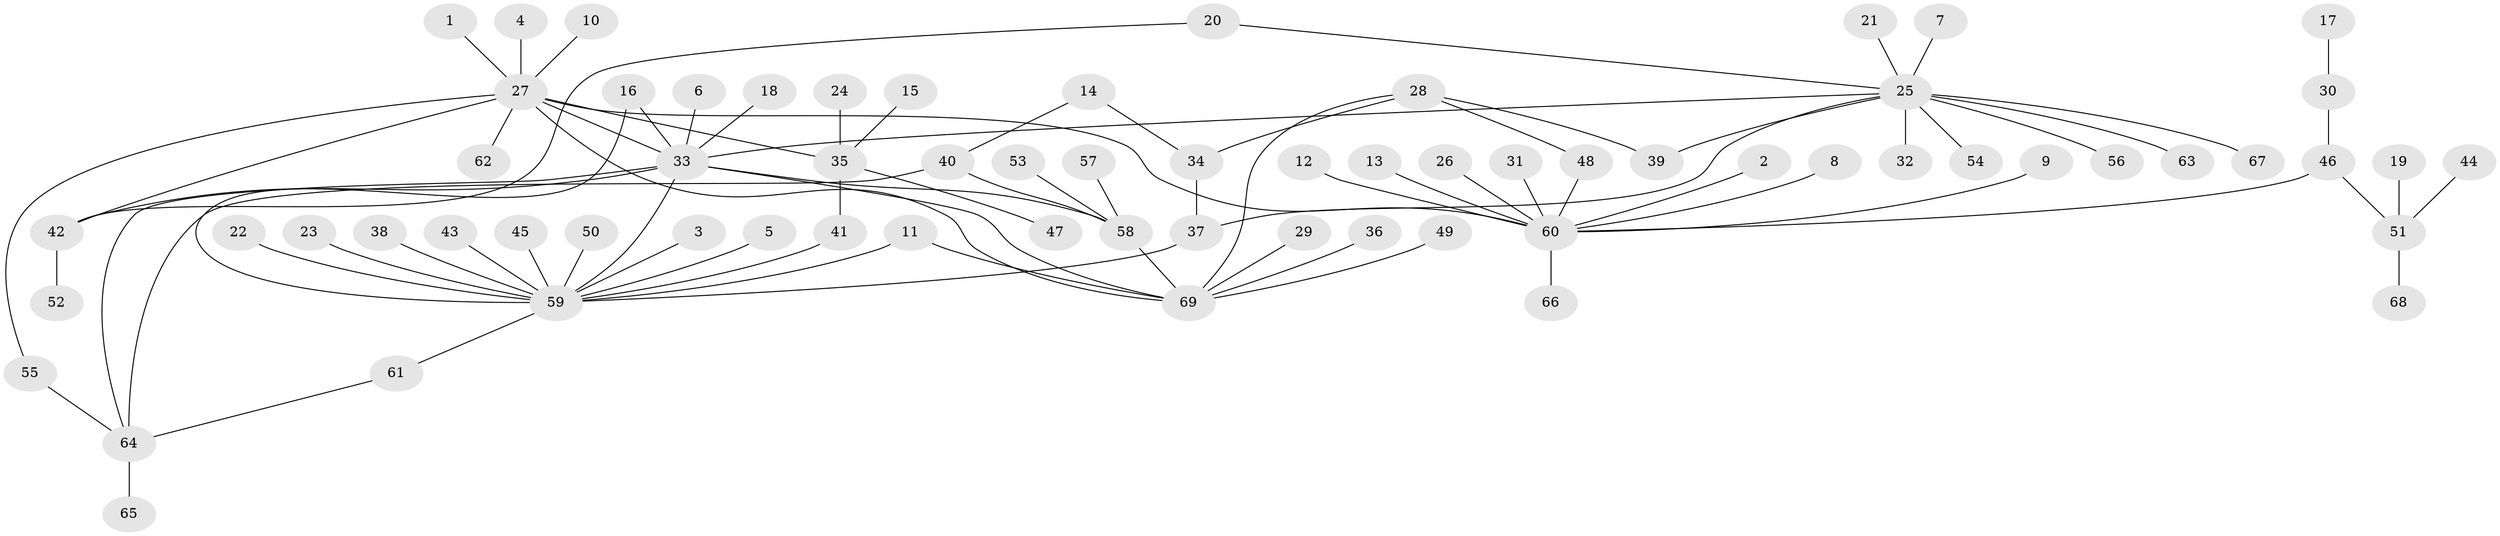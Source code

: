 // original degree distribution, {13: 0.014492753623188406, 14: 0.007246376811594203, 1: 0.6159420289855072, 12: 0.007246376811594203, 18: 0.007246376811594203, 2: 0.15217391304347827, 4: 0.043478260869565216, 8: 0.007246376811594203, 6: 0.007246376811594203, 11: 0.007246376811594203, 5: 0.036231884057971016, 3: 0.09420289855072464}
// Generated by graph-tools (version 1.1) at 2025/01/03/09/25 03:01:45]
// undirected, 69 vertices, 83 edges
graph export_dot {
graph [start="1"]
  node [color=gray90,style=filled];
  1;
  2;
  3;
  4;
  5;
  6;
  7;
  8;
  9;
  10;
  11;
  12;
  13;
  14;
  15;
  16;
  17;
  18;
  19;
  20;
  21;
  22;
  23;
  24;
  25;
  26;
  27;
  28;
  29;
  30;
  31;
  32;
  33;
  34;
  35;
  36;
  37;
  38;
  39;
  40;
  41;
  42;
  43;
  44;
  45;
  46;
  47;
  48;
  49;
  50;
  51;
  52;
  53;
  54;
  55;
  56;
  57;
  58;
  59;
  60;
  61;
  62;
  63;
  64;
  65;
  66;
  67;
  68;
  69;
  1 -- 27 [weight=1.0];
  2 -- 60 [weight=1.0];
  3 -- 59 [weight=1.0];
  4 -- 27 [weight=1.0];
  5 -- 59 [weight=1.0];
  6 -- 33 [weight=1.0];
  7 -- 25 [weight=1.0];
  8 -- 60 [weight=1.0];
  9 -- 60 [weight=1.0];
  10 -- 27 [weight=1.0];
  11 -- 59 [weight=1.0];
  11 -- 69 [weight=1.0];
  12 -- 60 [weight=1.0];
  13 -- 60 [weight=1.0];
  14 -- 34 [weight=1.0];
  14 -- 40 [weight=1.0];
  15 -- 35 [weight=1.0];
  16 -- 33 [weight=1.0];
  16 -- 59 [weight=1.0];
  17 -- 30 [weight=1.0];
  18 -- 33 [weight=1.0];
  19 -- 51 [weight=1.0];
  20 -- 25 [weight=1.0];
  20 -- 42 [weight=1.0];
  21 -- 25 [weight=1.0];
  22 -- 59 [weight=1.0];
  23 -- 59 [weight=1.0];
  24 -- 35 [weight=1.0];
  25 -- 32 [weight=1.0];
  25 -- 33 [weight=1.0];
  25 -- 37 [weight=1.0];
  25 -- 39 [weight=1.0];
  25 -- 54 [weight=1.0];
  25 -- 56 [weight=1.0];
  25 -- 63 [weight=1.0];
  25 -- 67 [weight=1.0];
  26 -- 60 [weight=1.0];
  27 -- 33 [weight=1.0];
  27 -- 35 [weight=2.0];
  27 -- 42 [weight=1.0];
  27 -- 55 [weight=1.0];
  27 -- 60 [weight=1.0];
  27 -- 62 [weight=1.0];
  27 -- 69 [weight=1.0];
  28 -- 34 [weight=1.0];
  28 -- 39 [weight=1.0];
  28 -- 48 [weight=1.0];
  28 -- 69 [weight=1.0];
  29 -- 69 [weight=1.0];
  30 -- 46 [weight=1.0];
  31 -- 60 [weight=1.0];
  33 -- 42 [weight=1.0];
  33 -- 58 [weight=1.0];
  33 -- 59 [weight=1.0];
  33 -- 64 [weight=1.0];
  33 -- 69 [weight=1.0];
  34 -- 37 [weight=1.0];
  35 -- 41 [weight=1.0];
  35 -- 47 [weight=1.0];
  36 -- 69 [weight=1.0];
  37 -- 59 [weight=1.0];
  38 -- 59 [weight=1.0];
  40 -- 58 [weight=1.0];
  40 -- 64 [weight=1.0];
  41 -- 59 [weight=1.0];
  42 -- 52 [weight=1.0];
  43 -- 59 [weight=1.0];
  44 -- 51 [weight=1.0];
  45 -- 59 [weight=1.0];
  46 -- 51 [weight=1.0];
  46 -- 60 [weight=1.0];
  48 -- 60 [weight=1.0];
  49 -- 69 [weight=1.0];
  50 -- 59 [weight=1.0];
  51 -- 68 [weight=1.0];
  53 -- 58 [weight=1.0];
  55 -- 64 [weight=1.0];
  57 -- 58 [weight=1.0];
  58 -- 69 [weight=1.0];
  59 -- 61 [weight=1.0];
  60 -- 66 [weight=1.0];
  61 -- 64 [weight=1.0];
  64 -- 65 [weight=1.0];
}
